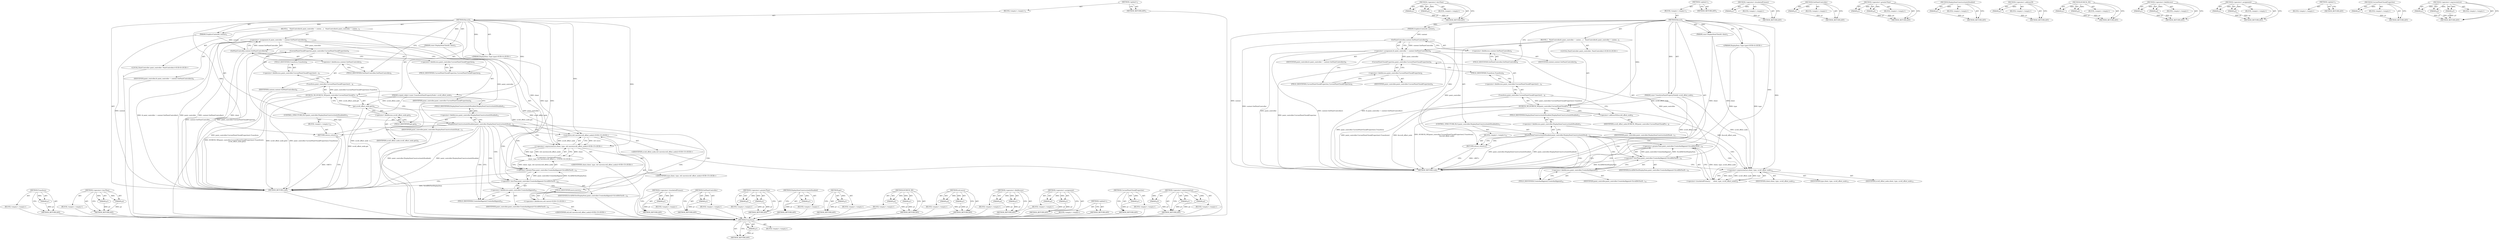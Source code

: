 digraph "&lt;operator&gt;.expressionList" {
vulnerable_99 [label=<(METHOD,Transform)>];
vulnerable_100 [label=<(PARAM,p1)>];
vulnerable_101 [label=<(BLOCK,&lt;empty&gt;,&lt;empty&gt;)>];
vulnerable_102 [label=<(METHOD_RETURN,ANY)>];
vulnerable_120 [label=<(METHOD,&lt;operator&gt;.lessThan)>];
vulnerable_121 [label=<(PARAM,p1)>];
vulnerable_122 [label=<(PARAM,p2)>];
vulnerable_123 [label=<(BLOCK,&lt;empty&gt;,&lt;empty&gt;)>];
vulnerable_124 [label=<(METHOD_RETURN,ANY)>];
vulnerable_6 [label=<(METHOD,&lt;global&gt;)<SUB>1</SUB>>];
vulnerable_7 [label=<(BLOCK,&lt;empty&gt;,&lt;empty&gt;)<SUB>1</SUB>>];
vulnerable_8 [label=<(METHOD,Record)<SUB>1</SUB>>];
vulnerable_9 [label=<(PARAM,GraphicsContext&amp; context)<SUB>2</SUB>>];
vulnerable_10 [label=<(PARAM,const DisplayItemClient&amp; client)<SUB>3</SUB>>];
vulnerable_11 [label="<(PARAM,DisplayItem::Type type)<SUB>4</SUB>>"];
vulnerable_12 [label=<(PARAM,scoped_refptr&lt;const TransformPaintPropertyNode&gt; scroll_offset_node)<SUB>5</SUB>>];
vulnerable_13 [label=<(BLOCK,{
   PaintController&amp; paint_controller = contex...,{
   PaintController&amp; paint_controller = contex...)<SUB>5</SUB>>];
vulnerable_14 [label="<(LOCAL,PaintController paint_controller: PaintController)<SUB>6</SUB>>"];
vulnerable_15 [label=<(&lt;operator&gt;.assignment,&amp; paint_controller = context.GetPaintController())<SUB>6</SUB>>];
vulnerable_16 [label=<(IDENTIFIER,paint_controller,&amp; paint_controller = context.GetPaintController())<SUB>6</SUB>>];
vulnerable_17 [label=<(GetPaintController,context.GetPaintController())<SUB>6</SUB>>];
vulnerable_18 [label=<(&lt;operator&gt;.fieldAccess,context.GetPaintController)<SUB>6</SUB>>];
vulnerable_19 [label=<(IDENTIFIER,context,context.GetPaintController())<SUB>6</SUB>>];
vulnerable_20 [label=<(FIELD_IDENTIFIER,GetPaintController,GetPaintController)<SUB>6</SUB>>];
vulnerable_21 [label=<(DCHECK_NE,DCHECK_NE(paint_controller.CurrentPaintChunkPro...)<SUB>8</SUB>>];
vulnerable_22 [label=<(Transform,paint_controller.CurrentPaintChunkProperties()....)<SUB>8</SUB>>];
vulnerable_23 [label=<(&lt;operator&gt;.fieldAccess,paint_controller.CurrentPaintChunkProperties()....)<SUB>8</SUB>>];
vulnerable_24 [label=<(CurrentPaintChunkProperties,paint_controller.CurrentPaintChunkProperties())<SUB>8</SUB>>];
vulnerable_25 [label=<(&lt;operator&gt;.fieldAccess,paint_controller.CurrentPaintChunkProperties)<SUB>8</SUB>>];
vulnerable_26 [label=<(IDENTIFIER,paint_controller,paint_controller.CurrentPaintChunkProperties())<SUB>8</SUB>>];
vulnerable_27 [label=<(FIELD_IDENTIFIER,CurrentPaintChunkProperties,CurrentPaintChunkProperties)<SUB>8</SUB>>];
vulnerable_28 [label=<(FIELD_IDENTIFIER,Transform,Transform)<SUB>8</SUB>>];
vulnerable_29 [label=<(get,scroll_offset_node.get())<SUB>9</SUB>>];
vulnerable_30 [label=<(&lt;operator&gt;.fieldAccess,scroll_offset_node.get)<SUB>9</SUB>>];
vulnerable_31 [label=<(IDENTIFIER,scroll_offset_node,scroll_offset_node.get())<SUB>9</SUB>>];
vulnerable_32 [label=<(FIELD_IDENTIFIER,get,get)<SUB>9</SUB>>];
vulnerable_33 [label=<(CONTROL_STRUCTURE,IF,if (paint_controller.DisplayItemConstructionIsDisabled()))<SUB>11</SUB>>];
vulnerable_34 [label=<(DisplayItemConstructionIsDisabled,paint_controller.DisplayItemConstructionIsDisab...)<SUB>11</SUB>>];
vulnerable_35 [label=<(&lt;operator&gt;.fieldAccess,paint_controller.DisplayItemConstructionIsDisabled)<SUB>11</SUB>>];
vulnerable_36 [label=<(IDENTIFIER,paint_controller,paint_controller.DisplayItemConstructionIsDisab...)<SUB>11</SUB>>];
vulnerable_37 [label=<(FIELD_IDENTIFIER,DisplayItemConstructionIsDisabled,DisplayItemConstructionIsDisabled)<SUB>11</SUB>>];
vulnerable_38 [label=<(BLOCK,&lt;empty&gt;,&lt;empty&gt;)<SUB>12</SUB>>];
vulnerable_39 [label=<(RETURN,return;,return;)<SUB>12</SUB>>];
vulnerable_40 [label=<(&lt;operator&gt;.greaterThan,paint_controller.CreateAndAppend&lt;ScrollHitTestD...)<SUB>14</SUB>>];
vulnerable_41 [label=<(&lt;operator&gt;.lessThan,paint_controller.CreateAndAppend&lt;ScrollHitTestD...)<SUB>14</SUB>>];
vulnerable_42 [label=<(&lt;operator&gt;.fieldAccess,paint_controller.CreateAndAppend)<SUB>14</SUB>>];
vulnerable_43 [label=<(IDENTIFIER,paint_controller,paint_controller.CreateAndAppend&lt;ScrollHitTestD...)<SUB>14</SUB>>];
vulnerable_44 [label=<(FIELD_IDENTIFIER,CreateAndAppend,CreateAndAppend)<SUB>14</SUB>>];
vulnerable_45 [label=<(IDENTIFIER,ScrollHitTestDisplayItem,paint_controller.CreateAndAppend&lt;ScrollHitTestD...)<SUB>14</SUB>>];
vulnerable_46 [label="<(&lt;operator&gt;.bracketedPrimary,(
      client, type, std::move(scroll_offset_n...)<SUB>14</SUB>>"];
vulnerable_47 [label="<(&lt;operator&gt;.expressionList,client, type, std::move(scroll_offset_node))<SUB>15</SUB>>"];
vulnerable_48 [label="<(IDENTIFIER,client,client, type, std::move(scroll_offset_node))<SUB>15</SUB>>"];
vulnerable_49 [label="<(IDENTIFIER,type,client, type, std::move(scroll_offset_node))<SUB>15</SUB>>"];
vulnerable_50 [label="<(std.move,std::move(scroll_offset_node))<SUB>15</SUB>>"];
vulnerable_51 [label="<(&lt;operator&gt;.fieldAccess,std::move)<SUB>15</SUB>>"];
vulnerable_52 [label="<(IDENTIFIER,std,std::move(scroll_offset_node))<SUB>15</SUB>>"];
vulnerable_53 [label=<(FIELD_IDENTIFIER,move,move)<SUB>15</SUB>>];
vulnerable_54 [label="<(IDENTIFIER,scroll_offset_node,std::move(scroll_offset_node))<SUB>15</SUB>>"];
vulnerable_55 [label=<(METHOD_RETURN,void)<SUB>1</SUB>>];
vulnerable_57 [label=<(METHOD_RETURN,ANY)<SUB>1</SUB>>];
vulnerable_125 [label=<(METHOD,&lt;operator&gt;.bracketedPrimary)>];
vulnerable_126 [label=<(PARAM,p1)>];
vulnerable_127 [label=<(BLOCK,&lt;empty&gt;,&lt;empty&gt;)>];
vulnerable_128 [label=<(METHOD_RETURN,ANY)>];
vulnerable_85 [label=<(METHOD,GetPaintController)>];
vulnerable_86 [label=<(PARAM,p1)>];
vulnerable_87 [label=<(BLOCK,&lt;empty&gt;,&lt;empty&gt;)>];
vulnerable_88 [label=<(METHOD_RETURN,ANY)>];
vulnerable_115 [label=<(METHOD,&lt;operator&gt;.greaterThan)>];
vulnerable_116 [label=<(PARAM,p1)>];
vulnerable_117 [label=<(PARAM,p2)>];
vulnerable_118 [label=<(BLOCK,&lt;empty&gt;,&lt;empty&gt;)>];
vulnerable_119 [label=<(METHOD_RETURN,ANY)>];
vulnerable_111 [label=<(METHOD,DisplayItemConstructionIsDisabled)>];
vulnerable_112 [label=<(PARAM,p1)>];
vulnerable_113 [label=<(BLOCK,&lt;empty&gt;,&lt;empty&gt;)>];
vulnerable_114 [label=<(METHOD_RETURN,ANY)>];
vulnerable_107 [label=<(METHOD,get)>];
vulnerable_108 [label=<(PARAM,p1)>];
vulnerable_109 [label=<(BLOCK,&lt;empty&gt;,&lt;empty&gt;)>];
vulnerable_110 [label=<(METHOD_RETURN,ANY)>];
vulnerable_94 [label=<(METHOD,DCHECK_NE)>];
vulnerable_95 [label=<(PARAM,p1)>];
vulnerable_96 [label=<(PARAM,p2)>];
vulnerable_97 [label=<(BLOCK,&lt;empty&gt;,&lt;empty&gt;)>];
vulnerable_98 [label=<(METHOD_RETURN,ANY)>];
vulnerable_135 [label=<(METHOD,std.move)>];
vulnerable_136 [label=<(PARAM,p1)>];
vulnerable_137 [label=<(PARAM,p2)>];
vulnerable_138 [label=<(BLOCK,&lt;empty&gt;,&lt;empty&gt;)>];
vulnerable_139 [label=<(METHOD_RETURN,ANY)>];
vulnerable_89 [label=<(METHOD,&lt;operator&gt;.fieldAccess)>];
vulnerable_90 [label=<(PARAM,p1)>];
vulnerable_91 [label=<(PARAM,p2)>];
vulnerable_92 [label=<(BLOCK,&lt;empty&gt;,&lt;empty&gt;)>];
vulnerable_93 [label=<(METHOD_RETURN,ANY)>];
vulnerable_80 [label=<(METHOD,&lt;operator&gt;.assignment)>];
vulnerable_81 [label=<(PARAM,p1)>];
vulnerable_82 [label=<(PARAM,p2)>];
vulnerable_83 [label=<(BLOCK,&lt;empty&gt;,&lt;empty&gt;)>];
vulnerable_84 [label=<(METHOD_RETURN,ANY)>];
vulnerable_74 [label=<(METHOD,&lt;global&gt;)<SUB>1</SUB>>];
vulnerable_75 [label=<(BLOCK,&lt;empty&gt;,&lt;empty&gt;)>];
vulnerable_76 [label=<(METHOD_RETURN,ANY)>];
vulnerable_103 [label=<(METHOD,CurrentPaintChunkProperties)>];
vulnerable_104 [label=<(PARAM,p1)>];
vulnerable_105 [label=<(BLOCK,&lt;empty&gt;,&lt;empty&gt;)>];
vulnerable_106 [label=<(METHOD_RETURN,ANY)>];
vulnerable_129 [label=<(METHOD,&lt;operator&gt;.expressionList)>];
vulnerable_130 [label=<(PARAM,p1)>];
vulnerable_131 [label=<(PARAM,p2)>];
vulnerable_132 [label=<(PARAM,p3)>];
vulnerable_133 [label=<(BLOCK,&lt;empty&gt;,&lt;empty&gt;)>];
vulnerable_134 [label=<(METHOD_RETURN,ANY)>];
fixed_93 [label=<(METHOD,Transform)>];
fixed_94 [label=<(PARAM,p1)>];
fixed_95 [label=<(BLOCK,&lt;empty&gt;,&lt;empty&gt;)>];
fixed_96 [label=<(METHOD_RETURN,ANY)>];
fixed_114 [label=<(METHOD,&lt;operator&gt;.lessThan)>];
fixed_115 [label=<(PARAM,p1)>];
fixed_116 [label=<(PARAM,p2)>];
fixed_117 [label=<(BLOCK,&lt;empty&gt;,&lt;empty&gt;)>];
fixed_118 [label=<(METHOD_RETURN,ANY)>];
fixed_6 [label=<(METHOD,&lt;global&gt;)<SUB>1</SUB>>];
fixed_7 [label=<(BLOCK,&lt;empty&gt;,&lt;empty&gt;)<SUB>1</SUB>>];
fixed_8 [label=<(METHOD,Record)<SUB>1</SUB>>];
fixed_9 [label=<(PARAM,GraphicsContext&amp; context)<SUB>2</SUB>>];
fixed_10 [label=<(PARAM,const DisplayItemClient&amp; client)<SUB>3</SUB>>];
fixed_11 [label="<(PARAM,DisplayItem::Type type)<SUB>4</SUB>>"];
fixed_12 [label=<(PARAM,const TransformPaintPropertyNode&amp; scroll_offset_node)<SUB>5</SUB>>];
fixed_13 [label=<(BLOCK,{
   PaintController&amp; paint_controller = contex...,{
   PaintController&amp; paint_controller = contex...)<SUB>5</SUB>>];
fixed_14 [label="<(LOCAL,PaintController paint_controller: PaintController)<SUB>6</SUB>>"];
fixed_15 [label=<(&lt;operator&gt;.assignment,&amp; paint_controller = context.GetPaintController())<SUB>6</SUB>>];
fixed_16 [label=<(IDENTIFIER,paint_controller,&amp; paint_controller = context.GetPaintController())<SUB>6</SUB>>];
fixed_17 [label=<(GetPaintController,context.GetPaintController())<SUB>6</SUB>>];
fixed_18 [label=<(&lt;operator&gt;.fieldAccess,context.GetPaintController)<SUB>6</SUB>>];
fixed_19 [label=<(IDENTIFIER,context,context.GetPaintController())<SUB>6</SUB>>];
fixed_20 [label=<(FIELD_IDENTIFIER,GetPaintController,GetPaintController)<SUB>6</SUB>>];
fixed_21 [label=<(DCHECK_NE,DCHECK_NE(paint_controller.CurrentPaintChunkPro...)<SUB>8</SUB>>];
fixed_22 [label=<(Transform,paint_controller.CurrentPaintChunkProperties()....)<SUB>8</SUB>>];
fixed_23 [label=<(&lt;operator&gt;.fieldAccess,paint_controller.CurrentPaintChunkProperties()....)<SUB>8</SUB>>];
fixed_24 [label=<(CurrentPaintChunkProperties,paint_controller.CurrentPaintChunkProperties())<SUB>8</SUB>>];
fixed_25 [label=<(&lt;operator&gt;.fieldAccess,paint_controller.CurrentPaintChunkProperties)<SUB>8</SUB>>];
fixed_26 [label=<(IDENTIFIER,paint_controller,paint_controller.CurrentPaintChunkProperties())<SUB>8</SUB>>];
fixed_27 [label=<(FIELD_IDENTIFIER,CurrentPaintChunkProperties,CurrentPaintChunkProperties)<SUB>8</SUB>>];
fixed_28 [label=<(FIELD_IDENTIFIER,Transform,Transform)<SUB>8</SUB>>];
fixed_29 [label=<(&lt;operator&gt;.addressOf,&amp;scroll_offset_node)<SUB>9</SUB>>];
fixed_30 [label=<(IDENTIFIER,scroll_offset_node,DCHECK_NE(paint_controller.CurrentPaintChunkPro...)<SUB>9</SUB>>];
fixed_31 [label=<(CONTROL_STRUCTURE,IF,if (paint_controller.DisplayItemConstructionIsDisabled()))<SUB>11</SUB>>];
fixed_32 [label=<(DisplayItemConstructionIsDisabled,paint_controller.DisplayItemConstructionIsDisab...)<SUB>11</SUB>>];
fixed_33 [label=<(&lt;operator&gt;.fieldAccess,paint_controller.DisplayItemConstructionIsDisabled)<SUB>11</SUB>>];
fixed_34 [label=<(IDENTIFIER,paint_controller,paint_controller.DisplayItemConstructionIsDisab...)<SUB>11</SUB>>];
fixed_35 [label=<(FIELD_IDENTIFIER,DisplayItemConstructionIsDisabled,DisplayItemConstructionIsDisabled)<SUB>11</SUB>>];
fixed_36 [label=<(BLOCK,&lt;empty&gt;,&lt;empty&gt;)<SUB>12</SUB>>];
fixed_37 [label=<(RETURN,return;,return;)<SUB>12</SUB>>];
fixed_38 [label=<(&lt;operator&gt;.greaterThan,paint_controller.CreateAndAppend&lt;ScrollHitTestD...)<SUB>14</SUB>>];
fixed_39 [label=<(&lt;operator&gt;.lessThan,paint_controller.CreateAndAppend&lt;ScrollHitTestD...)<SUB>14</SUB>>];
fixed_40 [label=<(&lt;operator&gt;.fieldAccess,paint_controller.CreateAndAppend)<SUB>14</SUB>>];
fixed_41 [label=<(IDENTIFIER,paint_controller,paint_controller.CreateAndAppend&lt;ScrollHitTestD...)<SUB>14</SUB>>];
fixed_42 [label=<(FIELD_IDENTIFIER,CreateAndAppend,CreateAndAppend)<SUB>14</SUB>>];
fixed_43 [label=<(IDENTIFIER,ScrollHitTestDisplayItem,paint_controller.CreateAndAppend&lt;ScrollHitTestD...)<SUB>14</SUB>>];
fixed_44 [label=<(&lt;operator&gt;.bracketedPrimary,(
      client, type, scroll_offset_node))<SUB>14</SUB>>];
fixed_45 [label=<(&lt;operator&gt;.expressionList,client, type, scroll_offset_node)<SUB>15</SUB>>];
fixed_46 [label=<(IDENTIFIER,client,client, type, scroll_offset_node)<SUB>15</SUB>>];
fixed_47 [label=<(IDENTIFIER,type,client, type, scroll_offset_node)<SUB>15</SUB>>];
fixed_48 [label=<(IDENTIFIER,scroll_offset_node,client, type, scroll_offset_node)<SUB>15</SUB>>];
fixed_49 [label=<(METHOD_RETURN,void)<SUB>1</SUB>>];
fixed_51 [label=<(METHOD_RETURN,ANY)<SUB>1</SUB>>];
fixed_119 [label=<(METHOD,&lt;operator&gt;.bracketedPrimary)>];
fixed_120 [label=<(PARAM,p1)>];
fixed_121 [label=<(BLOCK,&lt;empty&gt;,&lt;empty&gt;)>];
fixed_122 [label=<(METHOD_RETURN,ANY)>];
fixed_79 [label=<(METHOD,GetPaintController)>];
fixed_80 [label=<(PARAM,p1)>];
fixed_81 [label=<(BLOCK,&lt;empty&gt;,&lt;empty&gt;)>];
fixed_82 [label=<(METHOD_RETURN,ANY)>];
fixed_109 [label=<(METHOD,&lt;operator&gt;.greaterThan)>];
fixed_110 [label=<(PARAM,p1)>];
fixed_111 [label=<(PARAM,p2)>];
fixed_112 [label=<(BLOCK,&lt;empty&gt;,&lt;empty&gt;)>];
fixed_113 [label=<(METHOD_RETURN,ANY)>];
fixed_105 [label=<(METHOD,DisplayItemConstructionIsDisabled)>];
fixed_106 [label=<(PARAM,p1)>];
fixed_107 [label=<(BLOCK,&lt;empty&gt;,&lt;empty&gt;)>];
fixed_108 [label=<(METHOD_RETURN,ANY)>];
fixed_101 [label=<(METHOD,&lt;operator&gt;.addressOf)>];
fixed_102 [label=<(PARAM,p1)>];
fixed_103 [label=<(BLOCK,&lt;empty&gt;,&lt;empty&gt;)>];
fixed_104 [label=<(METHOD_RETURN,ANY)>];
fixed_88 [label=<(METHOD,DCHECK_NE)>];
fixed_89 [label=<(PARAM,p1)>];
fixed_90 [label=<(PARAM,p2)>];
fixed_91 [label=<(BLOCK,&lt;empty&gt;,&lt;empty&gt;)>];
fixed_92 [label=<(METHOD_RETURN,ANY)>];
fixed_83 [label=<(METHOD,&lt;operator&gt;.fieldAccess)>];
fixed_84 [label=<(PARAM,p1)>];
fixed_85 [label=<(PARAM,p2)>];
fixed_86 [label=<(BLOCK,&lt;empty&gt;,&lt;empty&gt;)>];
fixed_87 [label=<(METHOD_RETURN,ANY)>];
fixed_74 [label=<(METHOD,&lt;operator&gt;.assignment)>];
fixed_75 [label=<(PARAM,p1)>];
fixed_76 [label=<(PARAM,p2)>];
fixed_77 [label=<(BLOCK,&lt;empty&gt;,&lt;empty&gt;)>];
fixed_78 [label=<(METHOD_RETURN,ANY)>];
fixed_68 [label=<(METHOD,&lt;global&gt;)<SUB>1</SUB>>];
fixed_69 [label=<(BLOCK,&lt;empty&gt;,&lt;empty&gt;)>];
fixed_70 [label=<(METHOD_RETURN,ANY)>];
fixed_97 [label=<(METHOD,CurrentPaintChunkProperties)>];
fixed_98 [label=<(PARAM,p1)>];
fixed_99 [label=<(BLOCK,&lt;empty&gt;,&lt;empty&gt;)>];
fixed_100 [label=<(METHOD_RETURN,ANY)>];
fixed_123 [label=<(METHOD,&lt;operator&gt;.expressionList)>];
fixed_124 [label=<(PARAM,p1)>];
fixed_125 [label=<(PARAM,p2)>];
fixed_126 [label=<(PARAM,p3)>];
fixed_127 [label=<(BLOCK,&lt;empty&gt;,&lt;empty&gt;)>];
fixed_128 [label=<(METHOD_RETURN,ANY)>];
vulnerable_99 -> vulnerable_100  [key=0, label="AST: "];
vulnerable_99 -> vulnerable_100  [key=1, label="DDG: "];
vulnerable_99 -> vulnerable_101  [key=0, label="AST: "];
vulnerable_99 -> vulnerable_102  [key=0, label="AST: "];
vulnerable_99 -> vulnerable_102  [key=1, label="CFG: "];
vulnerable_100 -> vulnerable_102  [key=0, label="DDG: p1"];
vulnerable_101 -> fixed_93  [key=0];
vulnerable_102 -> fixed_93  [key=0];
vulnerable_120 -> vulnerable_121  [key=0, label="AST: "];
vulnerable_120 -> vulnerable_121  [key=1, label="DDG: "];
vulnerable_120 -> vulnerable_123  [key=0, label="AST: "];
vulnerable_120 -> vulnerable_122  [key=0, label="AST: "];
vulnerable_120 -> vulnerable_122  [key=1, label="DDG: "];
vulnerable_120 -> vulnerable_124  [key=0, label="AST: "];
vulnerable_120 -> vulnerable_124  [key=1, label="CFG: "];
vulnerable_121 -> vulnerable_124  [key=0, label="DDG: p1"];
vulnerable_122 -> vulnerable_124  [key=0, label="DDG: p2"];
vulnerable_123 -> fixed_93  [key=0];
vulnerable_124 -> fixed_93  [key=0];
vulnerable_6 -> vulnerable_7  [key=0, label="AST: "];
vulnerable_6 -> vulnerable_57  [key=0, label="AST: "];
vulnerable_6 -> vulnerable_57  [key=1, label="CFG: "];
vulnerable_7 -> vulnerable_8  [key=0, label="AST: "];
vulnerable_8 -> vulnerable_9  [key=0, label="AST: "];
vulnerable_8 -> vulnerable_9  [key=1, label="DDG: "];
vulnerable_8 -> vulnerable_10  [key=0, label="AST: "];
vulnerable_8 -> vulnerable_10  [key=1, label="DDG: "];
vulnerable_8 -> vulnerable_11  [key=0, label="AST: "];
vulnerable_8 -> vulnerable_11  [key=1, label="DDG: "];
vulnerable_8 -> vulnerable_12  [key=0, label="AST: "];
vulnerable_8 -> vulnerable_12  [key=1, label="DDG: "];
vulnerable_8 -> vulnerable_13  [key=0, label="AST: "];
vulnerable_8 -> vulnerable_55  [key=0, label="AST: "];
vulnerable_8 -> vulnerable_20  [key=0, label="CFG: "];
vulnerable_8 -> vulnerable_39  [key=0, label="DDG: "];
vulnerable_8 -> vulnerable_41  [key=0, label="DDG: "];
vulnerable_8 -> vulnerable_47  [key=0, label="DDG: "];
vulnerable_8 -> vulnerable_50  [key=0, label="DDG: "];
vulnerable_9 -> vulnerable_55  [key=0, label="DDG: context"];
vulnerable_9 -> vulnerable_17  [key=0, label="DDG: context"];
vulnerable_10 -> vulnerable_55  [key=0, label="DDG: client"];
vulnerable_10 -> vulnerable_47  [key=0, label="DDG: client"];
vulnerable_11 -> vulnerable_55  [key=0, label="DDG: type"];
vulnerable_11 -> vulnerable_47  [key=0, label="DDG: type"];
vulnerable_12 -> vulnerable_55  [key=0, label="DDG: scroll_offset_node"];
vulnerable_12 -> vulnerable_29  [key=0, label="DDG: scroll_offset_node"];
vulnerable_12 -> vulnerable_50  [key=0, label="DDG: scroll_offset_node"];
vulnerable_13 -> vulnerable_14  [key=0, label="AST: "];
vulnerable_13 -> vulnerable_15  [key=0, label="AST: "];
vulnerable_13 -> vulnerable_21  [key=0, label="AST: "];
vulnerable_13 -> vulnerable_33  [key=0, label="AST: "];
vulnerable_13 -> vulnerable_40  [key=0, label="AST: "];
vulnerable_14 -> fixed_93  [key=0];
vulnerable_15 -> vulnerable_16  [key=0, label="AST: "];
vulnerable_15 -> vulnerable_17  [key=0, label="AST: "];
vulnerable_15 -> vulnerable_27  [key=0, label="CFG: "];
vulnerable_15 -> vulnerable_55  [key=0, label="DDG: paint_controller"];
vulnerable_15 -> vulnerable_55  [key=1, label="DDG: context.GetPaintController()"];
vulnerable_15 -> vulnerable_55  [key=2, label="DDG: &amp; paint_controller = context.GetPaintController()"];
vulnerable_15 -> vulnerable_34  [key=0, label="DDG: paint_controller"];
vulnerable_15 -> vulnerable_41  [key=0, label="DDG: paint_controller"];
vulnerable_15 -> vulnerable_24  [key=0, label="DDG: paint_controller"];
vulnerable_16 -> fixed_93  [key=0];
vulnerable_17 -> vulnerable_18  [key=0, label="AST: "];
vulnerable_17 -> vulnerable_15  [key=0, label="CFG: "];
vulnerable_17 -> vulnerable_15  [key=1, label="DDG: context.GetPaintController"];
vulnerable_17 -> vulnerable_55  [key=0, label="DDG: context.GetPaintController"];
vulnerable_18 -> vulnerable_19  [key=0, label="AST: "];
vulnerable_18 -> vulnerable_20  [key=0, label="AST: "];
vulnerable_18 -> vulnerable_17  [key=0, label="CFG: "];
vulnerable_19 -> fixed_93  [key=0];
vulnerable_20 -> vulnerable_18  [key=0, label="CFG: "];
vulnerable_21 -> vulnerable_22  [key=0, label="AST: "];
vulnerable_21 -> vulnerable_29  [key=0, label="AST: "];
vulnerable_21 -> vulnerable_37  [key=0, label="CFG: "];
vulnerable_21 -> vulnerable_55  [key=0, label="DDG: paint_controller.CurrentPaintChunkProperties().Transform()"];
vulnerable_21 -> vulnerable_55  [key=1, label="DDG: scroll_offset_node.get()"];
vulnerable_21 -> vulnerable_55  [key=2, label="DDG: DCHECK_NE(paint_controller.CurrentPaintChunkProperties().Transform(),
            scroll_offset_node.get())"];
vulnerable_22 -> vulnerable_23  [key=0, label="AST: "];
vulnerable_22 -> vulnerable_32  [key=0, label="CFG: "];
vulnerable_22 -> vulnerable_55  [key=0, label="DDG: paint_controller.CurrentPaintChunkProperties().Transform"];
vulnerable_22 -> vulnerable_21  [key=0, label="DDG: paint_controller.CurrentPaintChunkProperties().Transform"];
vulnerable_23 -> vulnerable_24  [key=0, label="AST: "];
vulnerable_23 -> vulnerable_28  [key=0, label="AST: "];
vulnerable_23 -> vulnerable_22  [key=0, label="CFG: "];
vulnerable_24 -> vulnerable_25  [key=0, label="AST: "];
vulnerable_24 -> vulnerable_28  [key=0, label="CFG: "];
vulnerable_24 -> vulnerable_55  [key=0, label="DDG: paint_controller.CurrentPaintChunkProperties"];
vulnerable_25 -> vulnerable_26  [key=0, label="AST: "];
vulnerable_25 -> vulnerable_27  [key=0, label="AST: "];
vulnerable_25 -> vulnerable_24  [key=0, label="CFG: "];
vulnerable_26 -> fixed_93  [key=0];
vulnerable_27 -> vulnerable_25  [key=0, label="CFG: "];
vulnerable_28 -> vulnerable_23  [key=0, label="CFG: "];
vulnerable_29 -> vulnerable_30  [key=0, label="AST: "];
vulnerable_29 -> vulnerable_21  [key=0, label="CFG: "];
vulnerable_29 -> vulnerable_21  [key=1, label="DDG: scroll_offset_node.get"];
vulnerable_29 -> vulnerable_55  [key=0, label="DDG: scroll_offset_node.get"];
vulnerable_29 -> vulnerable_50  [key=0, label="DDG: scroll_offset_node.get"];
vulnerable_30 -> vulnerable_31  [key=0, label="AST: "];
vulnerable_30 -> vulnerable_32  [key=0, label="AST: "];
vulnerable_30 -> vulnerable_29  [key=0, label="CFG: "];
vulnerable_31 -> fixed_93  [key=0];
vulnerable_32 -> vulnerable_30  [key=0, label="CFG: "];
vulnerable_33 -> vulnerable_34  [key=0, label="AST: "];
vulnerable_33 -> vulnerable_38  [key=0, label="AST: "];
vulnerable_34 -> vulnerable_35  [key=0, label="AST: "];
vulnerable_34 -> vulnerable_39  [key=0, label="CFG: "];
vulnerable_34 -> vulnerable_39  [key=1, label="CDG: "];
vulnerable_34 -> vulnerable_44  [key=0, label="CFG: "];
vulnerable_34 -> vulnerable_44  [key=1, label="CDG: "];
vulnerable_34 -> vulnerable_55  [key=0, label="DDG: paint_controller.DisplayItemConstructionIsDisabled"];
vulnerable_34 -> vulnerable_55  [key=1, label="DDG: paint_controller.DisplayItemConstructionIsDisabled()"];
vulnerable_34 -> vulnerable_40  [key=0, label="CDG: "];
vulnerable_34 -> vulnerable_47  [key=0, label="CDG: "];
vulnerable_34 -> vulnerable_50  [key=0, label="CDG: "];
vulnerable_34 -> vulnerable_42  [key=0, label="CDG: "];
vulnerable_34 -> vulnerable_51  [key=0, label="CDG: "];
vulnerable_34 -> vulnerable_46  [key=0, label="CDG: "];
vulnerable_34 -> vulnerable_53  [key=0, label="CDG: "];
vulnerable_34 -> vulnerable_41  [key=0, label="CDG: "];
vulnerable_35 -> vulnerable_36  [key=0, label="AST: "];
vulnerable_35 -> vulnerable_37  [key=0, label="AST: "];
vulnerable_35 -> vulnerable_34  [key=0, label="CFG: "];
vulnerable_36 -> fixed_93  [key=0];
vulnerable_37 -> vulnerable_35  [key=0, label="CFG: "];
vulnerable_38 -> vulnerable_39  [key=0, label="AST: "];
vulnerable_39 -> vulnerable_55  [key=0, label="CFG: "];
vulnerable_39 -> vulnerable_55  [key=1, label="DDG: &lt;RET&gt;"];
vulnerable_40 -> vulnerable_41  [key=0, label="AST: "];
vulnerable_40 -> vulnerable_46  [key=0, label="AST: "];
vulnerable_40 -> vulnerable_55  [key=0, label="CFG: "];
vulnerable_41 -> vulnerable_42  [key=0, label="AST: "];
vulnerable_41 -> vulnerable_45  [key=0, label="AST: "];
vulnerable_41 -> vulnerable_53  [key=0, label="CFG: "];
vulnerable_41 -> vulnerable_55  [key=0, label="DDG: ScrollHitTestDisplayItem"];
vulnerable_41 -> vulnerable_40  [key=0, label="DDG: paint_controller.CreateAndAppend"];
vulnerable_41 -> vulnerable_40  [key=1, label="DDG: ScrollHitTestDisplayItem"];
vulnerable_42 -> vulnerable_43  [key=0, label="AST: "];
vulnerable_42 -> vulnerable_44  [key=0, label="AST: "];
vulnerable_42 -> vulnerable_41  [key=0, label="CFG: "];
vulnerable_43 -> fixed_93  [key=0];
vulnerable_44 -> vulnerable_42  [key=0, label="CFG: "];
vulnerable_45 -> fixed_93  [key=0];
vulnerable_46 -> vulnerable_47  [key=0, label="AST: "];
vulnerable_46 -> vulnerable_40  [key=0, label="CFG: "];
vulnerable_46 -> vulnerable_40  [key=1, label="DDG: client, type, std::move(scroll_offset_node)"];
vulnerable_47 -> vulnerable_48  [key=0, label="AST: "];
vulnerable_47 -> vulnerable_49  [key=0, label="AST: "];
vulnerable_47 -> vulnerable_50  [key=0, label="AST: "];
vulnerable_47 -> vulnerable_46  [key=0, label="CFG: "];
vulnerable_47 -> vulnerable_46  [key=1, label="DDG: client"];
vulnerable_47 -> vulnerable_46  [key=2, label="DDG: type"];
vulnerable_47 -> vulnerable_46  [key=3, label="DDG: std::move(scroll_offset_node)"];
vulnerable_48 -> fixed_93  [key=0];
vulnerable_49 -> fixed_93  [key=0];
vulnerable_50 -> vulnerable_51  [key=0, label="AST: "];
vulnerable_50 -> vulnerable_54  [key=0, label="AST: "];
vulnerable_50 -> vulnerable_47  [key=0, label="CFG: "];
vulnerable_50 -> vulnerable_47  [key=1, label="DDG: std::move"];
vulnerable_50 -> vulnerable_47  [key=2, label="DDG: scroll_offset_node"];
vulnerable_51 -> vulnerable_52  [key=0, label="AST: "];
vulnerable_51 -> vulnerable_53  [key=0, label="AST: "];
vulnerable_51 -> vulnerable_50  [key=0, label="CFG: "];
vulnerable_52 -> fixed_93  [key=0];
vulnerable_53 -> vulnerable_51  [key=0, label="CFG: "];
vulnerable_54 -> fixed_93  [key=0];
vulnerable_55 -> fixed_93  [key=0];
vulnerable_57 -> fixed_93  [key=0];
vulnerable_125 -> vulnerable_126  [key=0, label="AST: "];
vulnerable_125 -> vulnerable_126  [key=1, label="DDG: "];
vulnerable_125 -> vulnerable_127  [key=0, label="AST: "];
vulnerable_125 -> vulnerable_128  [key=0, label="AST: "];
vulnerable_125 -> vulnerable_128  [key=1, label="CFG: "];
vulnerable_126 -> vulnerable_128  [key=0, label="DDG: p1"];
vulnerable_127 -> fixed_93  [key=0];
vulnerable_128 -> fixed_93  [key=0];
vulnerable_85 -> vulnerable_86  [key=0, label="AST: "];
vulnerable_85 -> vulnerable_86  [key=1, label="DDG: "];
vulnerable_85 -> vulnerable_87  [key=0, label="AST: "];
vulnerable_85 -> vulnerable_88  [key=0, label="AST: "];
vulnerable_85 -> vulnerable_88  [key=1, label="CFG: "];
vulnerable_86 -> vulnerable_88  [key=0, label="DDG: p1"];
vulnerable_87 -> fixed_93  [key=0];
vulnerable_88 -> fixed_93  [key=0];
vulnerable_115 -> vulnerable_116  [key=0, label="AST: "];
vulnerable_115 -> vulnerable_116  [key=1, label="DDG: "];
vulnerable_115 -> vulnerable_118  [key=0, label="AST: "];
vulnerable_115 -> vulnerable_117  [key=0, label="AST: "];
vulnerable_115 -> vulnerable_117  [key=1, label="DDG: "];
vulnerable_115 -> vulnerable_119  [key=0, label="AST: "];
vulnerable_115 -> vulnerable_119  [key=1, label="CFG: "];
vulnerable_116 -> vulnerable_119  [key=0, label="DDG: p1"];
vulnerable_117 -> vulnerable_119  [key=0, label="DDG: p2"];
vulnerable_118 -> fixed_93  [key=0];
vulnerable_119 -> fixed_93  [key=0];
vulnerable_111 -> vulnerable_112  [key=0, label="AST: "];
vulnerable_111 -> vulnerable_112  [key=1, label="DDG: "];
vulnerable_111 -> vulnerable_113  [key=0, label="AST: "];
vulnerable_111 -> vulnerable_114  [key=0, label="AST: "];
vulnerable_111 -> vulnerable_114  [key=1, label="CFG: "];
vulnerable_112 -> vulnerable_114  [key=0, label="DDG: p1"];
vulnerable_113 -> fixed_93  [key=0];
vulnerable_114 -> fixed_93  [key=0];
vulnerable_107 -> vulnerable_108  [key=0, label="AST: "];
vulnerable_107 -> vulnerable_108  [key=1, label="DDG: "];
vulnerable_107 -> vulnerable_109  [key=0, label="AST: "];
vulnerable_107 -> vulnerable_110  [key=0, label="AST: "];
vulnerable_107 -> vulnerable_110  [key=1, label="CFG: "];
vulnerable_108 -> vulnerable_110  [key=0, label="DDG: p1"];
vulnerable_109 -> fixed_93  [key=0];
vulnerable_110 -> fixed_93  [key=0];
vulnerable_94 -> vulnerable_95  [key=0, label="AST: "];
vulnerable_94 -> vulnerable_95  [key=1, label="DDG: "];
vulnerable_94 -> vulnerable_97  [key=0, label="AST: "];
vulnerable_94 -> vulnerable_96  [key=0, label="AST: "];
vulnerable_94 -> vulnerable_96  [key=1, label="DDG: "];
vulnerable_94 -> vulnerable_98  [key=0, label="AST: "];
vulnerable_94 -> vulnerable_98  [key=1, label="CFG: "];
vulnerable_95 -> vulnerable_98  [key=0, label="DDG: p1"];
vulnerable_96 -> vulnerable_98  [key=0, label="DDG: p2"];
vulnerable_97 -> fixed_93  [key=0];
vulnerable_98 -> fixed_93  [key=0];
vulnerable_135 -> vulnerable_136  [key=0, label="AST: "];
vulnerable_135 -> vulnerable_136  [key=1, label="DDG: "];
vulnerable_135 -> vulnerable_138  [key=0, label="AST: "];
vulnerable_135 -> vulnerable_137  [key=0, label="AST: "];
vulnerable_135 -> vulnerable_137  [key=1, label="DDG: "];
vulnerable_135 -> vulnerable_139  [key=0, label="AST: "];
vulnerable_135 -> vulnerable_139  [key=1, label="CFG: "];
vulnerable_136 -> vulnerable_139  [key=0, label="DDG: p1"];
vulnerable_137 -> vulnerable_139  [key=0, label="DDG: p2"];
vulnerable_138 -> fixed_93  [key=0];
vulnerable_139 -> fixed_93  [key=0];
vulnerable_89 -> vulnerable_90  [key=0, label="AST: "];
vulnerable_89 -> vulnerable_90  [key=1, label="DDG: "];
vulnerable_89 -> vulnerable_92  [key=0, label="AST: "];
vulnerable_89 -> vulnerable_91  [key=0, label="AST: "];
vulnerable_89 -> vulnerable_91  [key=1, label="DDG: "];
vulnerable_89 -> vulnerable_93  [key=0, label="AST: "];
vulnerable_89 -> vulnerable_93  [key=1, label="CFG: "];
vulnerable_90 -> vulnerable_93  [key=0, label="DDG: p1"];
vulnerable_91 -> vulnerable_93  [key=0, label="DDG: p2"];
vulnerable_92 -> fixed_93  [key=0];
vulnerable_93 -> fixed_93  [key=0];
vulnerable_80 -> vulnerable_81  [key=0, label="AST: "];
vulnerable_80 -> vulnerable_81  [key=1, label="DDG: "];
vulnerable_80 -> vulnerable_83  [key=0, label="AST: "];
vulnerable_80 -> vulnerable_82  [key=0, label="AST: "];
vulnerable_80 -> vulnerable_82  [key=1, label="DDG: "];
vulnerable_80 -> vulnerable_84  [key=0, label="AST: "];
vulnerable_80 -> vulnerable_84  [key=1, label="CFG: "];
vulnerable_81 -> vulnerable_84  [key=0, label="DDG: p1"];
vulnerable_82 -> vulnerable_84  [key=0, label="DDG: p2"];
vulnerable_83 -> fixed_93  [key=0];
vulnerable_84 -> fixed_93  [key=0];
vulnerable_74 -> vulnerable_75  [key=0, label="AST: "];
vulnerable_74 -> vulnerable_76  [key=0, label="AST: "];
vulnerable_74 -> vulnerable_76  [key=1, label="CFG: "];
vulnerable_75 -> fixed_93  [key=0];
vulnerable_76 -> fixed_93  [key=0];
vulnerable_103 -> vulnerable_104  [key=0, label="AST: "];
vulnerable_103 -> vulnerable_104  [key=1, label="DDG: "];
vulnerable_103 -> vulnerable_105  [key=0, label="AST: "];
vulnerable_103 -> vulnerable_106  [key=0, label="AST: "];
vulnerable_103 -> vulnerable_106  [key=1, label="CFG: "];
vulnerable_104 -> vulnerable_106  [key=0, label="DDG: p1"];
vulnerable_105 -> fixed_93  [key=0];
vulnerable_106 -> fixed_93  [key=0];
vulnerable_129 -> vulnerable_130  [key=0, label="AST: "];
vulnerable_129 -> vulnerable_130  [key=1, label="DDG: "];
vulnerable_129 -> vulnerable_133  [key=0, label="AST: "];
vulnerable_129 -> vulnerable_131  [key=0, label="AST: "];
vulnerable_129 -> vulnerable_131  [key=1, label="DDG: "];
vulnerable_129 -> vulnerable_134  [key=0, label="AST: "];
vulnerable_129 -> vulnerable_134  [key=1, label="CFG: "];
vulnerable_129 -> vulnerable_132  [key=0, label="AST: "];
vulnerable_129 -> vulnerable_132  [key=1, label="DDG: "];
vulnerable_130 -> vulnerable_134  [key=0, label="DDG: p1"];
vulnerable_131 -> vulnerable_134  [key=0, label="DDG: p2"];
vulnerable_132 -> vulnerable_134  [key=0, label="DDG: p3"];
vulnerable_133 -> fixed_93  [key=0];
vulnerable_134 -> fixed_93  [key=0];
fixed_93 -> fixed_94  [key=0, label="AST: "];
fixed_93 -> fixed_94  [key=1, label="DDG: "];
fixed_93 -> fixed_95  [key=0, label="AST: "];
fixed_93 -> fixed_96  [key=0, label="AST: "];
fixed_93 -> fixed_96  [key=1, label="CFG: "];
fixed_94 -> fixed_96  [key=0, label="DDG: p1"];
fixed_114 -> fixed_115  [key=0, label="AST: "];
fixed_114 -> fixed_115  [key=1, label="DDG: "];
fixed_114 -> fixed_117  [key=0, label="AST: "];
fixed_114 -> fixed_116  [key=0, label="AST: "];
fixed_114 -> fixed_116  [key=1, label="DDG: "];
fixed_114 -> fixed_118  [key=0, label="AST: "];
fixed_114 -> fixed_118  [key=1, label="CFG: "];
fixed_115 -> fixed_118  [key=0, label="DDG: p1"];
fixed_116 -> fixed_118  [key=0, label="DDG: p2"];
fixed_6 -> fixed_7  [key=0, label="AST: "];
fixed_6 -> fixed_51  [key=0, label="AST: "];
fixed_6 -> fixed_51  [key=1, label="CFG: "];
fixed_7 -> fixed_8  [key=0, label="AST: "];
fixed_8 -> fixed_9  [key=0, label="AST: "];
fixed_8 -> fixed_9  [key=1, label="DDG: "];
fixed_8 -> fixed_10  [key=0, label="AST: "];
fixed_8 -> fixed_10  [key=1, label="DDG: "];
fixed_8 -> fixed_11  [key=0, label="AST: "];
fixed_8 -> fixed_11  [key=1, label="DDG: "];
fixed_8 -> fixed_12  [key=0, label="AST: "];
fixed_8 -> fixed_12  [key=1, label="DDG: "];
fixed_8 -> fixed_13  [key=0, label="AST: "];
fixed_8 -> fixed_49  [key=0, label="AST: "];
fixed_8 -> fixed_20  [key=0, label="CFG: "];
fixed_8 -> fixed_21  [key=0, label="DDG: "];
fixed_8 -> fixed_37  [key=0, label="DDG: "];
fixed_8 -> fixed_39  [key=0, label="DDG: "];
fixed_8 -> fixed_45  [key=0, label="DDG: "];
fixed_9 -> fixed_49  [key=0, label="DDG: context"];
fixed_9 -> fixed_17  [key=0, label="DDG: context"];
fixed_10 -> fixed_49  [key=0, label="DDG: client"];
fixed_10 -> fixed_45  [key=0, label="DDG: client"];
fixed_11 -> fixed_49  [key=0, label="DDG: type"];
fixed_11 -> fixed_45  [key=0, label="DDG: type"];
fixed_12 -> fixed_49  [key=0, label="DDG: scroll_offset_node"];
fixed_12 -> fixed_21  [key=0, label="DDG: scroll_offset_node"];
fixed_12 -> fixed_45  [key=0, label="DDG: scroll_offset_node"];
fixed_13 -> fixed_14  [key=0, label="AST: "];
fixed_13 -> fixed_15  [key=0, label="AST: "];
fixed_13 -> fixed_21  [key=0, label="AST: "];
fixed_13 -> fixed_31  [key=0, label="AST: "];
fixed_13 -> fixed_38  [key=0, label="AST: "];
fixed_15 -> fixed_16  [key=0, label="AST: "];
fixed_15 -> fixed_17  [key=0, label="AST: "];
fixed_15 -> fixed_27  [key=0, label="CFG: "];
fixed_15 -> fixed_49  [key=0, label="DDG: paint_controller"];
fixed_15 -> fixed_49  [key=1, label="DDG: context.GetPaintController()"];
fixed_15 -> fixed_49  [key=2, label="DDG: &amp; paint_controller = context.GetPaintController()"];
fixed_15 -> fixed_32  [key=0, label="DDG: paint_controller"];
fixed_15 -> fixed_39  [key=0, label="DDG: paint_controller"];
fixed_15 -> fixed_24  [key=0, label="DDG: paint_controller"];
fixed_17 -> fixed_18  [key=0, label="AST: "];
fixed_17 -> fixed_15  [key=0, label="CFG: "];
fixed_17 -> fixed_15  [key=1, label="DDG: context.GetPaintController"];
fixed_17 -> fixed_49  [key=0, label="DDG: context.GetPaintController"];
fixed_18 -> fixed_19  [key=0, label="AST: "];
fixed_18 -> fixed_20  [key=0, label="AST: "];
fixed_18 -> fixed_17  [key=0, label="CFG: "];
fixed_20 -> fixed_18  [key=0, label="CFG: "];
fixed_21 -> fixed_22  [key=0, label="AST: "];
fixed_21 -> fixed_29  [key=0, label="AST: "];
fixed_21 -> fixed_35  [key=0, label="CFG: "];
fixed_21 -> fixed_49  [key=0, label="DDG: paint_controller.CurrentPaintChunkProperties().Transform()"];
fixed_21 -> fixed_49  [key=1, label="DDG: &amp;scroll_offset_node"];
fixed_21 -> fixed_49  [key=2, label="DDG: DCHECK_NE(paint_controller.CurrentPaintChunkProperties().Transform(),
            &amp;scroll_offset_node)"];
fixed_21 -> fixed_45  [key=0, label="DDG: &amp;scroll_offset_node"];
fixed_22 -> fixed_23  [key=0, label="AST: "];
fixed_22 -> fixed_29  [key=0, label="CFG: "];
fixed_22 -> fixed_49  [key=0, label="DDG: paint_controller.CurrentPaintChunkProperties().Transform"];
fixed_22 -> fixed_21  [key=0, label="DDG: paint_controller.CurrentPaintChunkProperties().Transform"];
fixed_23 -> fixed_24  [key=0, label="AST: "];
fixed_23 -> fixed_28  [key=0, label="AST: "];
fixed_23 -> fixed_22  [key=0, label="CFG: "];
fixed_24 -> fixed_25  [key=0, label="AST: "];
fixed_24 -> fixed_28  [key=0, label="CFG: "];
fixed_24 -> fixed_49  [key=0, label="DDG: paint_controller.CurrentPaintChunkProperties"];
fixed_25 -> fixed_26  [key=0, label="AST: "];
fixed_25 -> fixed_27  [key=0, label="AST: "];
fixed_25 -> fixed_24  [key=0, label="CFG: "];
fixed_27 -> fixed_25  [key=0, label="CFG: "];
fixed_28 -> fixed_23  [key=0, label="CFG: "];
fixed_29 -> fixed_30  [key=0, label="AST: "];
fixed_29 -> fixed_21  [key=0, label="CFG: "];
fixed_31 -> fixed_32  [key=0, label="AST: "];
fixed_31 -> fixed_36  [key=0, label="AST: "];
fixed_32 -> fixed_33  [key=0, label="AST: "];
fixed_32 -> fixed_37  [key=0, label="CFG: "];
fixed_32 -> fixed_37  [key=1, label="CDG: "];
fixed_32 -> fixed_42  [key=0, label="CFG: "];
fixed_32 -> fixed_42  [key=1, label="CDG: "];
fixed_32 -> fixed_49  [key=0, label="DDG: paint_controller.DisplayItemConstructionIsDisabled"];
fixed_32 -> fixed_49  [key=1, label="DDG: paint_controller.DisplayItemConstructionIsDisabled()"];
fixed_32 -> fixed_40  [key=0, label="CDG: "];
fixed_32 -> fixed_44  [key=0, label="CDG: "];
fixed_32 -> fixed_38  [key=0, label="CDG: "];
fixed_32 -> fixed_45  [key=0, label="CDG: "];
fixed_32 -> fixed_39  [key=0, label="CDG: "];
fixed_33 -> fixed_34  [key=0, label="AST: "];
fixed_33 -> fixed_35  [key=0, label="AST: "];
fixed_33 -> fixed_32  [key=0, label="CFG: "];
fixed_35 -> fixed_33  [key=0, label="CFG: "];
fixed_36 -> fixed_37  [key=0, label="AST: "];
fixed_37 -> fixed_49  [key=0, label="CFG: "];
fixed_37 -> fixed_49  [key=1, label="DDG: &lt;RET&gt;"];
fixed_38 -> fixed_39  [key=0, label="AST: "];
fixed_38 -> fixed_44  [key=0, label="AST: "];
fixed_38 -> fixed_49  [key=0, label="CFG: "];
fixed_39 -> fixed_40  [key=0, label="AST: "];
fixed_39 -> fixed_43  [key=0, label="AST: "];
fixed_39 -> fixed_45  [key=0, label="CFG: "];
fixed_39 -> fixed_49  [key=0, label="DDG: ScrollHitTestDisplayItem"];
fixed_39 -> fixed_38  [key=0, label="DDG: paint_controller.CreateAndAppend"];
fixed_39 -> fixed_38  [key=1, label="DDG: ScrollHitTestDisplayItem"];
fixed_40 -> fixed_41  [key=0, label="AST: "];
fixed_40 -> fixed_42  [key=0, label="AST: "];
fixed_40 -> fixed_39  [key=0, label="CFG: "];
fixed_42 -> fixed_40  [key=0, label="CFG: "];
fixed_44 -> fixed_45  [key=0, label="AST: "];
fixed_44 -> fixed_38  [key=0, label="CFG: "];
fixed_44 -> fixed_38  [key=1, label="DDG: client, type, scroll_offset_node"];
fixed_45 -> fixed_46  [key=0, label="AST: "];
fixed_45 -> fixed_47  [key=0, label="AST: "];
fixed_45 -> fixed_48  [key=0, label="AST: "];
fixed_45 -> fixed_44  [key=0, label="CFG: "];
fixed_45 -> fixed_44  [key=1, label="DDG: client"];
fixed_45 -> fixed_44  [key=2, label="DDG: type"];
fixed_45 -> fixed_44  [key=3, label="DDG: scroll_offset_node"];
fixed_119 -> fixed_120  [key=0, label="AST: "];
fixed_119 -> fixed_120  [key=1, label="DDG: "];
fixed_119 -> fixed_121  [key=0, label="AST: "];
fixed_119 -> fixed_122  [key=0, label="AST: "];
fixed_119 -> fixed_122  [key=1, label="CFG: "];
fixed_120 -> fixed_122  [key=0, label="DDG: p1"];
fixed_79 -> fixed_80  [key=0, label="AST: "];
fixed_79 -> fixed_80  [key=1, label="DDG: "];
fixed_79 -> fixed_81  [key=0, label="AST: "];
fixed_79 -> fixed_82  [key=0, label="AST: "];
fixed_79 -> fixed_82  [key=1, label="CFG: "];
fixed_80 -> fixed_82  [key=0, label="DDG: p1"];
fixed_109 -> fixed_110  [key=0, label="AST: "];
fixed_109 -> fixed_110  [key=1, label="DDG: "];
fixed_109 -> fixed_112  [key=0, label="AST: "];
fixed_109 -> fixed_111  [key=0, label="AST: "];
fixed_109 -> fixed_111  [key=1, label="DDG: "];
fixed_109 -> fixed_113  [key=0, label="AST: "];
fixed_109 -> fixed_113  [key=1, label="CFG: "];
fixed_110 -> fixed_113  [key=0, label="DDG: p1"];
fixed_111 -> fixed_113  [key=0, label="DDG: p2"];
fixed_105 -> fixed_106  [key=0, label="AST: "];
fixed_105 -> fixed_106  [key=1, label="DDG: "];
fixed_105 -> fixed_107  [key=0, label="AST: "];
fixed_105 -> fixed_108  [key=0, label="AST: "];
fixed_105 -> fixed_108  [key=1, label="CFG: "];
fixed_106 -> fixed_108  [key=0, label="DDG: p1"];
fixed_101 -> fixed_102  [key=0, label="AST: "];
fixed_101 -> fixed_102  [key=1, label="DDG: "];
fixed_101 -> fixed_103  [key=0, label="AST: "];
fixed_101 -> fixed_104  [key=0, label="AST: "];
fixed_101 -> fixed_104  [key=1, label="CFG: "];
fixed_102 -> fixed_104  [key=0, label="DDG: p1"];
fixed_88 -> fixed_89  [key=0, label="AST: "];
fixed_88 -> fixed_89  [key=1, label="DDG: "];
fixed_88 -> fixed_91  [key=0, label="AST: "];
fixed_88 -> fixed_90  [key=0, label="AST: "];
fixed_88 -> fixed_90  [key=1, label="DDG: "];
fixed_88 -> fixed_92  [key=0, label="AST: "];
fixed_88 -> fixed_92  [key=1, label="CFG: "];
fixed_89 -> fixed_92  [key=0, label="DDG: p1"];
fixed_90 -> fixed_92  [key=0, label="DDG: p2"];
fixed_83 -> fixed_84  [key=0, label="AST: "];
fixed_83 -> fixed_84  [key=1, label="DDG: "];
fixed_83 -> fixed_86  [key=0, label="AST: "];
fixed_83 -> fixed_85  [key=0, label="AST: "];
fixed_83 -> fixed_85  [key=1, label="DDG: "];
fixed_83 -> fixed_87  [key=0, label="AST: "];
fixed_83 -> fixed_87  [key=1, label="CFG: "];
fixed_84 -> fixed_87  [key=0, label="DDG: p1"];
fixed_85 -> fixed_87  [key=0, label="DDG: p2"];
fixed_74 -> fixed_75  [key=0, label="AST: "];
fixed_74 -> fixed_75  [key=1, label="DDG: "];
fixed_74 -> fixed_77  [key=0, label="AST: "];
fixed_74 -> fixed_76  [key=0, label="AST: "];
fixed_74 -> fixed_76  [key=1, label="DDG: "];
fixed_74 -> fixed_78  [key=0, label="AST: "];
fixed_74 -> fixed_78  [key=1, label="CFG: "];
fixed_75 -> fixed_78  [key=0, label="DDG: p1"];
fixed_76 -> fixed_78  [key=0, label="DDG: p2"];
fixed_68 -> fixed_69  [key=0, label="AST: "];
fixed_68 -> fixed_70  [key=0, label="AST: "];
fixed_68 -> fixed_70  [key=1, label="CFG: "];
fixed_97 -> fixed_98  [key=0, label="AST: "];
fixed_97 -> fixed_98  [key=1, label="DDG: "];
fixed_97 -> fixed_99  [key=0, label="AST: "];
fixed_97 -> fixed_100  [key=0, label="AST: "];
fixed_97 -> fixed_100  [key=1, label="CFG: "];
fixed_98 -> fixed_100  [key=0, label="DDG: p1"];
fixed_123 -> fixed_124  [key=0, label="AST: "];
fixed_123 -> fixed_124  [key=1, label="DDG: "];
fixed_123 -> fixed_127  [key=0, label="AST: "];
fixed_123 -> fixed_125  [key=0, label="AST: "];
fixed_123 -> fixed_125  [key=1, label="DDG: "];
fixed_123 -> fixed_128  [key=0, label="AST: "];
fixed_123 -> fixed_128  [key=1, label="CFG: "];
fixed_123 -> fixed_126  [key=0, label="AST: "];
fixed_123 -> fixed_126  [key=1, label="DDG: "];
fixed_124 -> fixed_128  [key=0, label="DDG: p1"];
fixed_125 -> fixed_128  [key=0, label="DDG: p2"];
fixed_126 -> fixed_128  [key=0, label="DDG: p3"];
}
